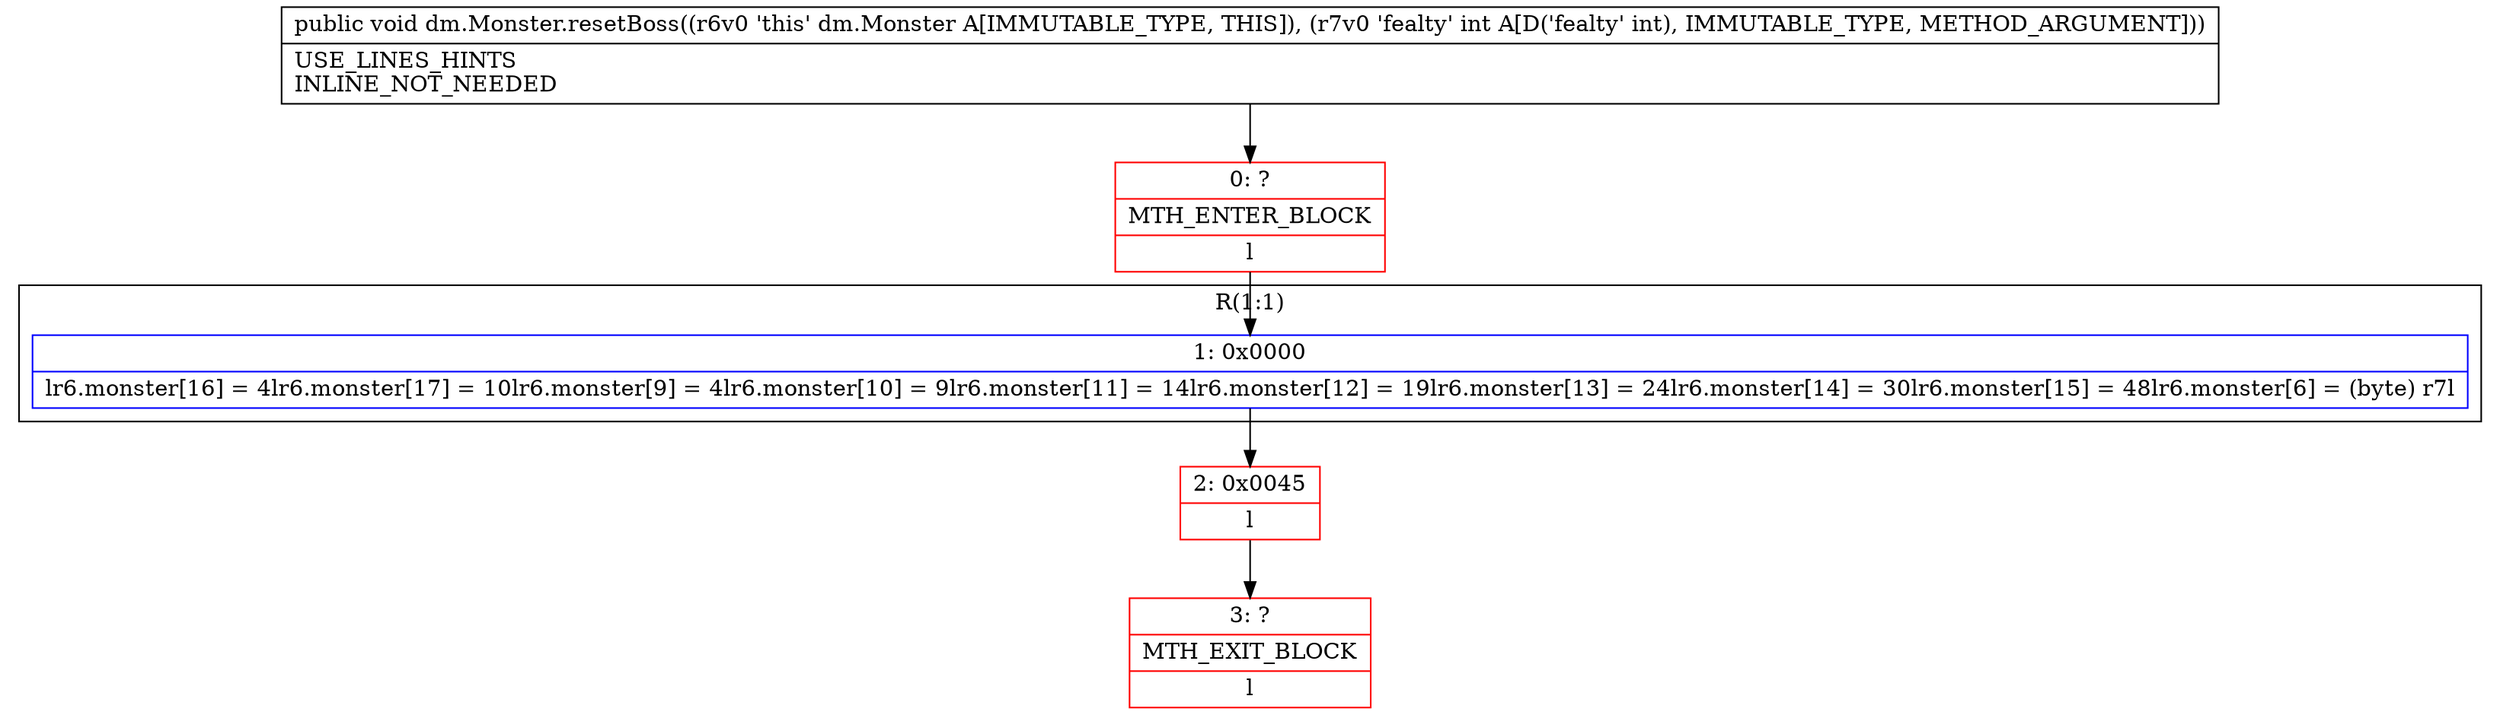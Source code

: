 digraph "CFG fordm.Monster.resetBoss(I)V" {
subgraph cluster_Region_95529300 {
label = "R(1:1)";
node [shape=record,color=blue];
Node_1 [shape=record,label="{1\:\ 0x0000|lr6.monster[16] = 4lr6.monster[17] = 10lr6.monster[9] = 4lr6.monster[10] = 9lr6.monster[11] = 14lr6.monster[12] = 19lr6.monster[13] = 24lr6.monster[14] = 30lr6.monster[15] = 48lr6.monster[6] = (byte) r7l}"];
}
Node_0 [shape=record,color=red,label="{0\:\ ?|MTH_ENTER_BLOCK\l|l}"];
Node_2 [shape=record,color=red,label="{2\:\ 0x0045|l}"];
Node_3 [shape=record,color=red,label="{3\:\ ?|MTH_EXIT_BLOCK\l|l}"];
MethodNode[shape=record,label="{public void dm.Monster.resetBoss((r6v0 'this' dm.Monster A[IMMUTABLE_TYPE, THIS]), (r7v0 'fealty' int A[D('fealty' int), IMMUTABLE_TYPE, METHOD_ARGUMENT]))  | USE_LINES_HINTS\lINLINE_NOT_NEEDED\l}"];
MethodNode -> Node_0;
Node_1 -> Node_2;
Node_0 -> Node_1;
Node_2 -> Node_3;
}

